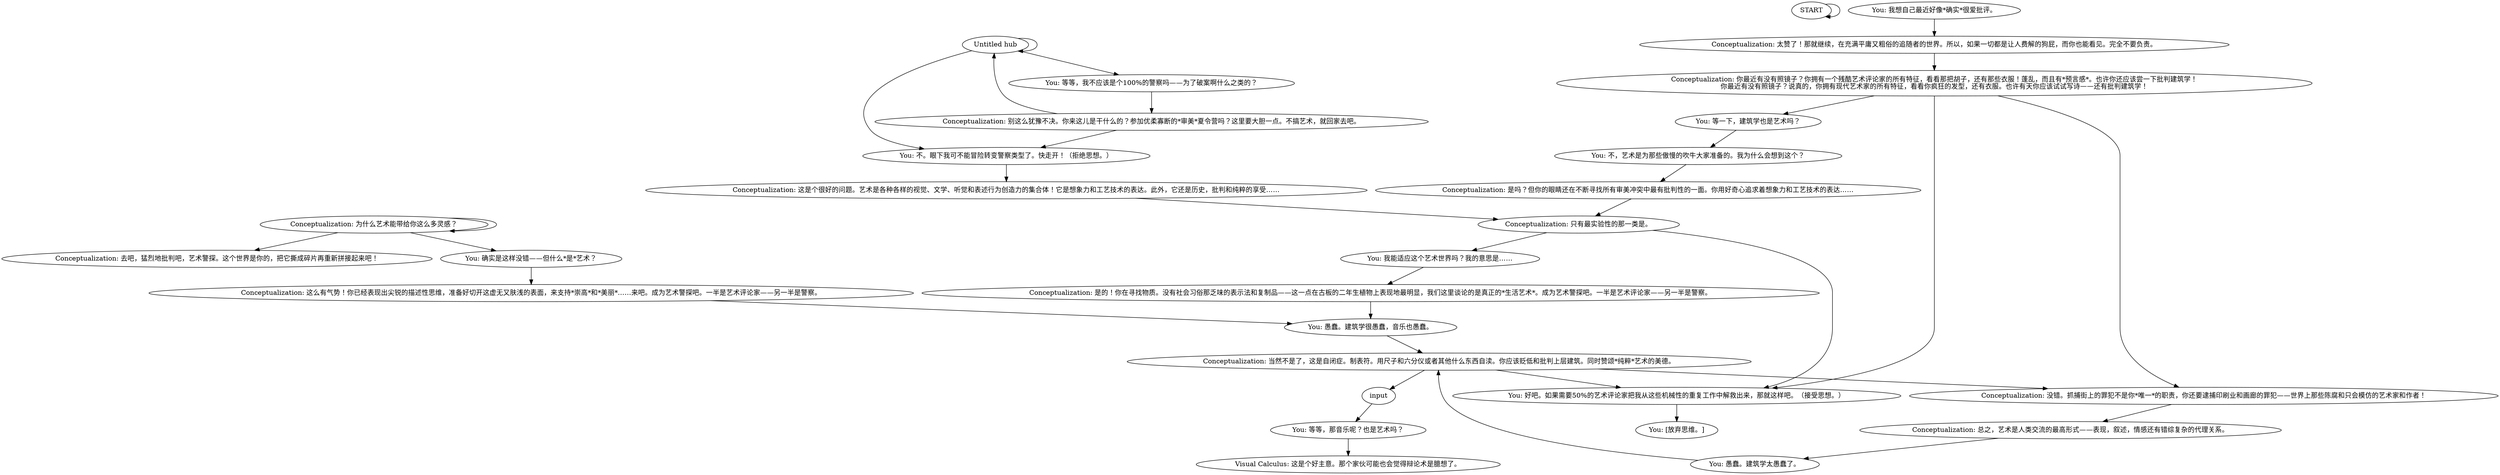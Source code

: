 # THOUGHT / ART COP
# Conceptualization is really interested in your Art Cop ideas
# ==================================================
digraph G {
	  0 [label="START"];
	  1 [label="input"];
	  2 [label="You: 等等，那音乐呢？也是艺术吗？"];
	  3 [label="Conceptualization: 为什么艺术能带给你这么多灵感？"];
	  4 [label="You: 不，艺术是为那些傲慢的吹牛大家准备的。我为什么会想到这个？"];
	  5 [label="Conceptualization: 当然不是了，这是自闭症。制表符。用尺子和六分仪或者其他什么东西自渎。你应该贬低和批判上层建筑。同时赞颂*纯粹*艺术的美德。"];
	  6 [label="Conceptualization: 这么有气势！你已经表现出尖锐的描述性思维，准备好切开这虚无又肤浅的表面，来支持*崇高*和*美丽*……来吧。成为艺术警探吧。一半是艺术评论家——另一半是警察。"];
	  7 [label="Conceptualization: 这是个很好的问题。艺术是各种各样的视觉、文学、听觉和表述行为创造力的集合体！它是想象力和工艺技术的表达。此外，它还是历史，批判和纯粹的享受……"];
	  8 [label="Conceptualization: 太赞了！那就继续，在充满平庸又粗俗的追随者的世界。所以，如果一切都是让人费解的狗屁，而你也能看见。完全不要负责。"];
	  9 [label="Conceptualization: 是的！你在寻找物质。没有社会习俗那乏味的表示法和复制品——这一点在古板的二年生植物上表现地最明显，我们这里谈论的是真正的*生活艺术*。成为艺术警探吧。一半是艺术评论家——另一半是警察。"];
	  10 [label="Conceptualization: 你最近有没有照镜子？你拥有一个残酷艺术评论家的所有特征，看看那把胡子，还有那些衣服！蓬乱，而且有*预言感*。也许你还应该尝一下批判建筑学！\n你最近有没有照镜子？说真的，你拥有现代艺术家的所有特征，看看你疯狂的发型，还有衣服。也许有天你应该试试写诗——还有批判建筑学！"];
	  11 [label="Visual Calculus: 这是个好主意。那个家伙可能也会觉得辩论术是臆想了。"];
	  12 [label="Conceptualization: 只有最实验性的那一类是。"];
	  13 [label="Conceptualization: 总之，艺术是人类交流的最高形式——表现，叙述，情感还有错综复杂的代理关系。"];
	  14 [label="Conceptualization: 去吧，猛烈地批判吧，艺术警探。这个世界是你的，把它撕成碎片再重新拼接起来吧！"];
	  15 [label="You: [放弃思维。]"];
	  16 [label="Conceptualization: 没错。抓捕街上的罪犯不是你*唯一*的职责，你还要逮捕印刷业和画廊的罪犯——世界上那些陈腐和只会模仿的艺术家和作者！"];
	  17 [label="You: 愚蠢。建筑学太愚蠢了。"];
	  18 [label="You: 我能适应这个艺术世界吗？我的意思是……"];
	  19 [label="You: 愚蠢。建筑学很愚蠢，音乐也愚蠢。"];
	  20 [label="Untitled hub"];
	  21 [label="You: 好吧。如果需要50%的艺术评论家把我从这些机械性的重复工作中解救出来，那就这样吧。（接受思想。）"];
	  22 [label="You: 我想自己最近好像*确实*很爱批评。"];
	  23 [label="You: 确实是这样没错——但什么*是*艺术？"];
	  24 [label="Conceptualization: 别这么犹豫不决。你来这儿是干什么的？参加优柔寡断的*审美*夏令营吗？这里要大胆一点。不搞艺术，就回家去吧。"];
	  25 [label="You: 等一下，建筑学也是艺术吗？"];
	  26 [label="You: 等等，我不应该是个100%的警察吗——为了破案啊什么之类的？"];
	  27 [label="You: 不。眼下我可不能冒险转变警察类型了。快走开！（拒绝思想。）"];
	  28 [label="Conceptualization: 是吗？但你的眼睛还在不断寻找所有审美冲突中最有批判性的一面。你用好奇心追求着想象力和工艺技术的表达……"];
	  0 -> 0
	  1 -> 2
	  2 -> 11
	  3 -> 3
	  3 -> 14
	  3 -> 23
	  4 -> 28
	  5 -> 16
	  5 -> 1
	  5 -> 21
	  6 -> 19
	  7 -> 12
	  8 -> 10
	  9 -> 19
	  10 -> 16
	  10 -> 25
	  10 -> 21
	  12 -> 18
	  12 -> 21
	  13 -> 17
	  16 -> 13
	  17 -> 5
	  18 -> 9
	  19 -> 5
	  20 -> 26
	  20 -> 27
	  20 -> 20
	  21 -> 15
	  22 -> 8
	  23 -> 6
	  24 -> 27
	  24 -> 20
	  25 -> 4
	  26 -> 24
	  27 -> 7
	  28 -> 12
}

